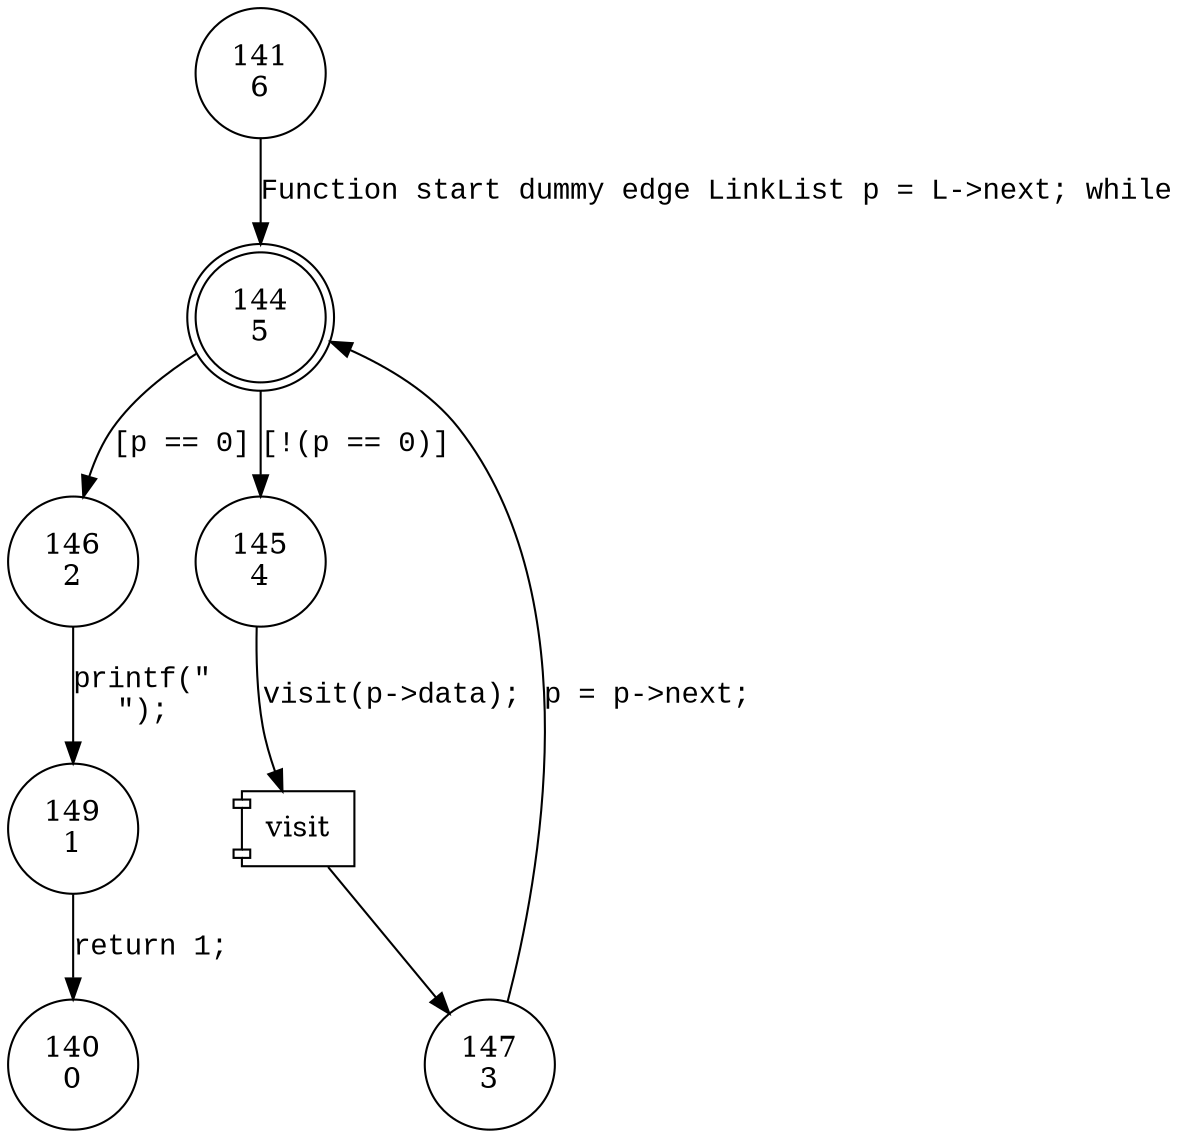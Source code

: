 digraph ListTraverse {
144 [shape="doublecircle" label="144\n5"]
146 [shape="circle" label="146\n2"]
145 [shape="circle" label="145\n4"]
147 [shape="circle" label="147\n3"]
149 [shape="circle" label="149\n1"]
141 [shape="circle" label="141\n6"]
140 [shape="circle" label="140\n0"]
144 -> 146 [label="[p == 0]" fontname="Courier New"]
144 -> 145 [label="[!(p == 0)]" fontname="Courier New"]
100001 [shape="component" label="visit"]
145 -> 100001 [label="visit(p->data);" fontname="Courier New"]
100001 -> 147 [label="" fontname="Courier New"]
146 -> 149 [label="printf(\"\n\");" fontname="Courier New"]
141 -> 144 [label="Function start dummy edge LinkList p = L->next; while" fontname="Courier New"]
147 -> 144 [label="p = p->next; " fontname="Courier New"]
149 -> 140 [label="return 1;" fontname="Courier New"]
}
